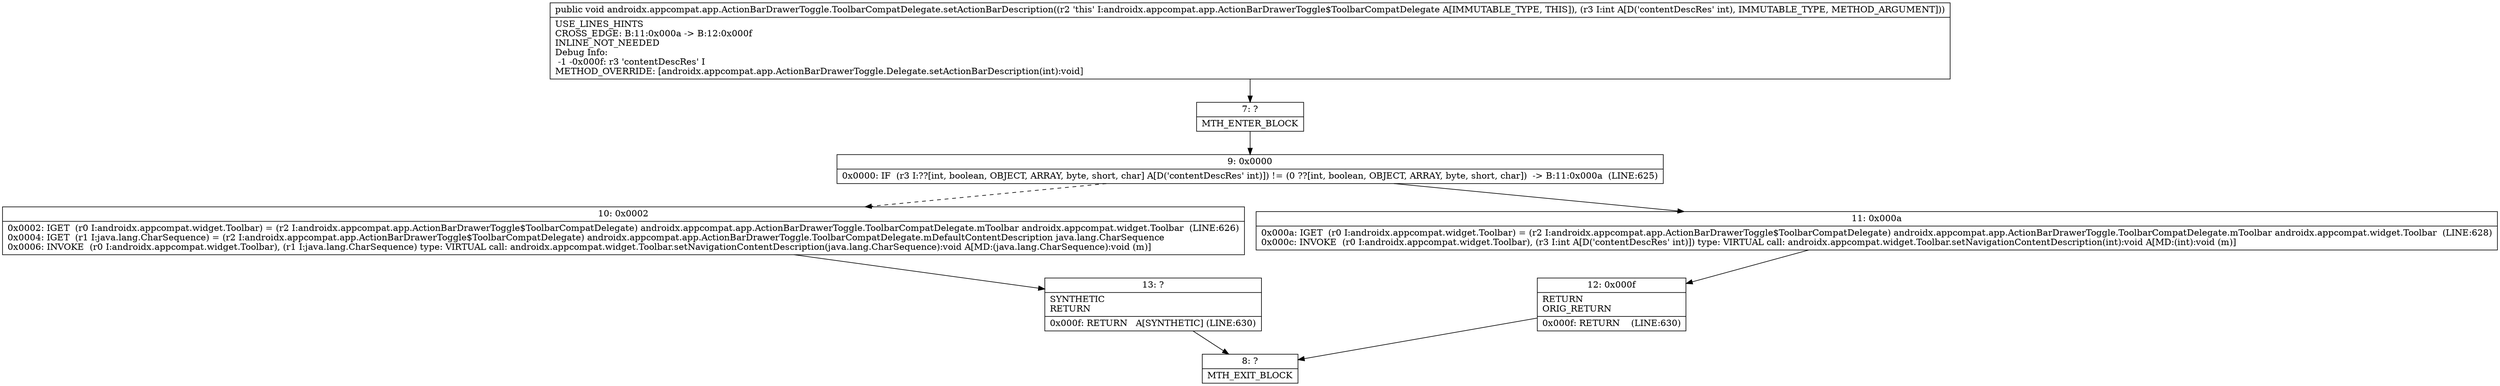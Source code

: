 digraph "CFG forandroidx.appcompat.app.ActionBarDrawerToggle.ToolbarCompatDelegate.setActionBarDescription(I)V" {
Node_7 [shape=record,label="{7\:\ ?|MTH_ENTER_BLOCK\l}"];
Node_9 [shape=record,label="{9\:\ 0x0000|0x0000: IF  (r3 I:??[int, boolean, OBJECT, ARRAY, byte, short, char] A[D('contentDescRes' int)]) != (0 ??[int, boolean, OBJECT, ARRAY, byte, short, char])  \-\> B:11:0x000a  (LINE:625)\l}"];
Node_10 [shape=record,label="{10\:\ 0x0002|0x0002: IGET  (r0 I:androidx.appcompat.widget.Toolbar) = (r2 I:androidx.appcompat.app.ActionBarDrawerToggle$ToolbarCompatDelegate) androidx.appcompat.app.ActionBarDrawerToggle.ToolbarCompatDelegate.mToolbar androidx.appcompat.widget.Toolbar  (LINE:626)\l0x0004: IGET  (r1 I:java.lang.CharSequence) = (r2 I:androidx.appcompat.app.ActionBarDrawerToggle$ToolbarCompatDelegate) androidx.appcompat.app.ActionBarDrawerToggle.ToolbarCompatDelegate.mDefaultContentDescription java.lang.CharSequence \l0x0006: INVOKE  (r0 I:androidx.appcompat.widget.Toolbar), (r1 I:java.lang.CharSequence) type: VIRTUAL call: androidx.appcompat.widget.Toolbar.setNavigationContentDescription(java.lang.CharSequence):void A[MD:(java.lang.CharSequence):void (m)]\l}"];
Node_13 [shape=record,label="{13\:\ ?|SYNTHETIC\lRETURN\l|0x000f: RETURN   A[SYNTHETIC] (LINE:630)\l}"];
Node_8 [shape=record,label="{8\:\ ?|MTH_EXIT_BLOCK\l}"];
Node_11 [shape=record,label="{11\:\ 0x000a|0x000a: IGET  (r0 I:androidx.appcompat.widget.Toolbar) = (r2 I:androidx.appcompat.app.ActionBarDrawerToggle$ToolbarCompatDelegate) androidx.appcompat.app.ActionBarDrawerToggle.ToolbarCompatDelegate.mToolbar androidx.appcompat.widget.Toolbar  (LINE:628)\l0x000c: INVOKE  (r0 I:androidx.appcompat.widget.Toolbar), (r3 I:int A[D('contentDescRes' int)]) type: VIRTUAL call: androidx.appcompat.widget.Toolbar.setNavigationContentDescription(int):void A[MD:(int):void (m)]\l}"];
Node_12 [shape=record,label="{12\:\ 0x000f|RETURN\lORIG_RETURN\l|0x000f: RETURN    (LINE:630)\l}"];
MethodNode[shape=record,label="{public void androidx.appcompat.app.ActionBarDrawerToggle.ToolbarCompatDelegate.setActionBarDescription((r2 'this' I:androidx.appcompat.app.ActionBarDrawerToggle$ToolbarCompatDelegate A[IMMUTABLE_TYPE, THIS]), (r3 I:int A[D('contentDescRes' int), IMMUTABLE_TYPE, METHOD_ARGUMENT]))  | USE_LINES_HINTS\lCROSS_EDGE: B:11:0x000a \-\> B:12:0x000f\lINLINE_NOT_NEEDED\lDebug Info:\l  \-1 \-0x000f: r3 'contentDescRes' I\lMETHOD_OVERRIDE: [androidx.appcompat.app.ActionBarDrawerToggle.Delegate.setActionBarDescription(int):void]\l}"];
MethodNode -> Node_7;Node_7 -> Node_9;
Node_9 -> Node_10[style=dashed];
Node_9 -> Node_11;
Node_10 -> Node_13;
Node_13 -> Node_8;
Node_11 -> Node_12;
Node_12 -> Node_8;
}

